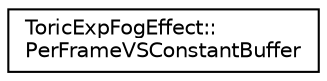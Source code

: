 digraph "Graphical Class Hierarchy"
{
 // LATEX_PDF_SIZE
  edge [fontname="Helvetica",fontsize="10",labelfontname="Helvetica",labelfontsize="10"];
  node [fontname="Helvetica",fontsize="10",shape=record];
  rankdir="LR";
  Node0 [label="ToricExpFogEffect::\lPerFrameVSConstantBuffer",height=0.2,width=0.4,color="black", fillcolor="white", style="filled",URL="$struct_toric_exp_fog_effect_1_1_per_frame_v_s_constant_buffer.html",tooltip=" "];
}
